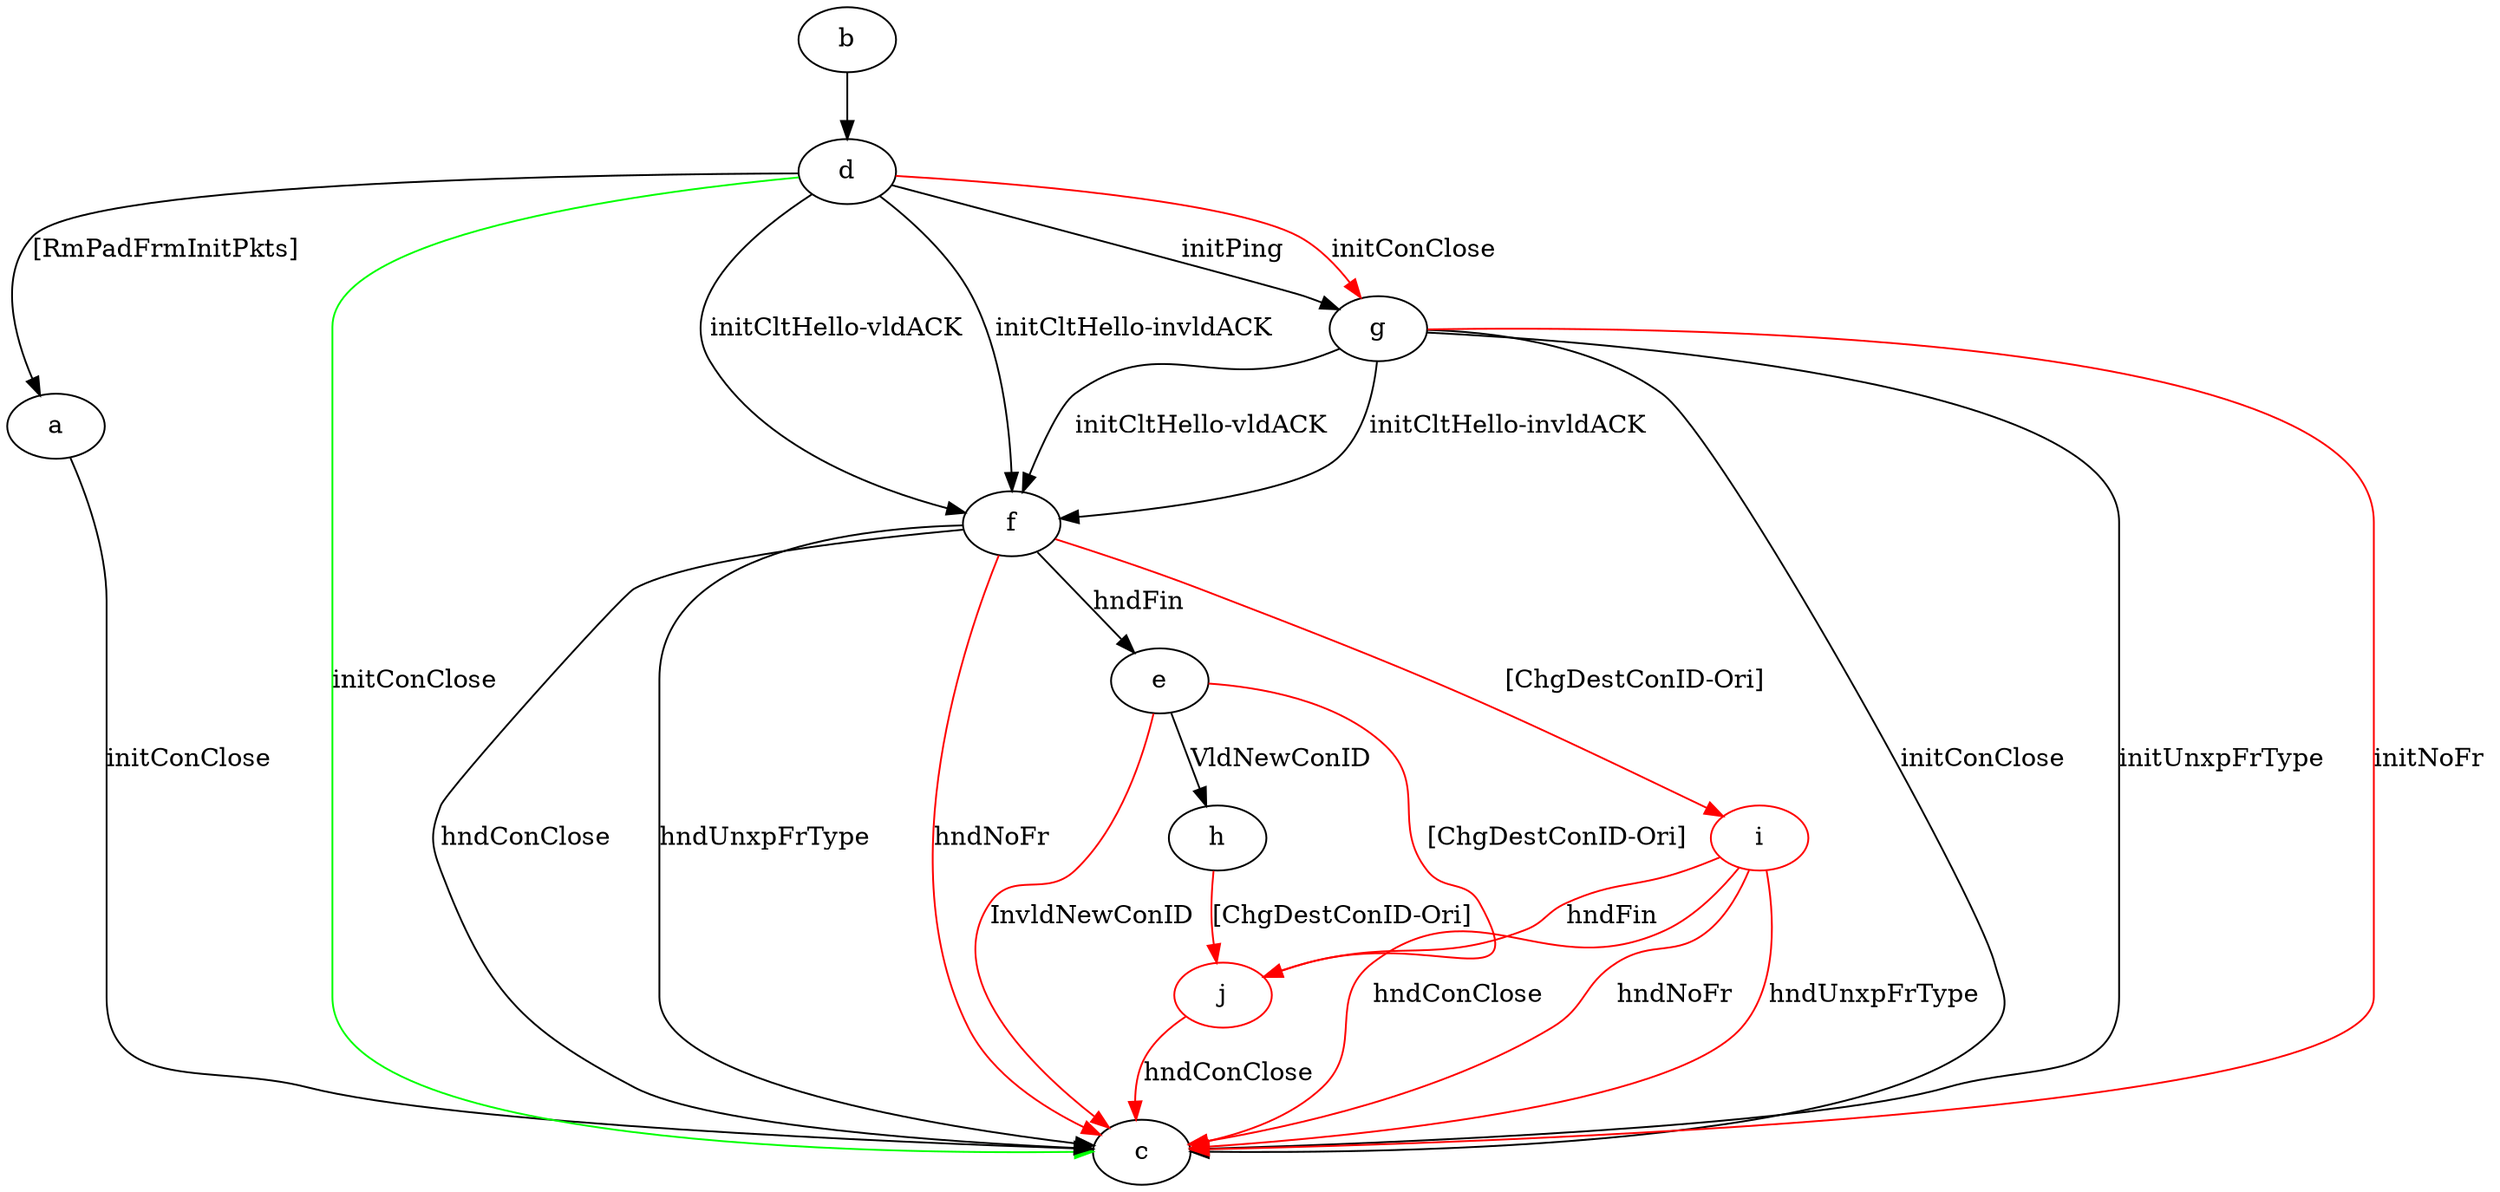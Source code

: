 digraph "" {
	a -> c	[key=0,
		label="initConClose "];
	b -> d	[key=0];
	d -> a	[key=0,
		label="[RmPadFrmInitPkts] "];
	d -> c	[key=0,
		color=green,
		label="initConClose "];
	d -> f	[key=0,
		label="initCltHello-vldACK "];
	d -> f	[key=1,
		label="initCltHello-invldACK "];
	d -> g	[key=0,
		label="initPing "];
	d -> g	[key=1,
		color=red,
		label="initConClose "];
	e -> c	[key=0,
		color=red,
		label="InvldNewConID "];
	e -> h	[key=0,
		label="VldNewConID "];
	j	[color=red];
	e -> j	[key=0,
		color=red,
		label="[ChgDestConID-Ori] "];
	f -> c	[key=0,
		label="hndConClose "];
	f -> c	[key=1,
		label="hndUnxpFrType "];
	f -> c	[key=2,
		color=red,
		label="hndNoFr "];
	f -> e	[key=0,
		label="hndFin "];
	i	[color=red];
	f -> i	[key=0,
		color=red,
		label="[ChgDestConID-Ori] "];
	g -> c	[key=0,
		label="initConClose "];
	g -> c	[key=1,
		label="initUnxpFrType "];
	g -> c	[key=2,
		color=red,
		label="initNoFr "];
	g -> f	[key=0,
		label="initCltHello-vldACK "];
	g -> f	[key=1,
		label="initCltHello-invldACK "];
	h -> j	[key=0,
		color=red,
		label="[ChgDestConID-Ori] "];
	i -> c	[key=0,
		color=red,
		label="hndConClose "];
	i -> c	[key=1,
		color=red,
		label="hndNoFr "];
	i -> c	[key=2,
		color=red,
		label="hndUnxpFrType "];
	i -> j	[key=0,
		color=red,
		label="hndFin "];
	j -> c	[key=0,
		color=red,
		label="hndConClose "];
}
